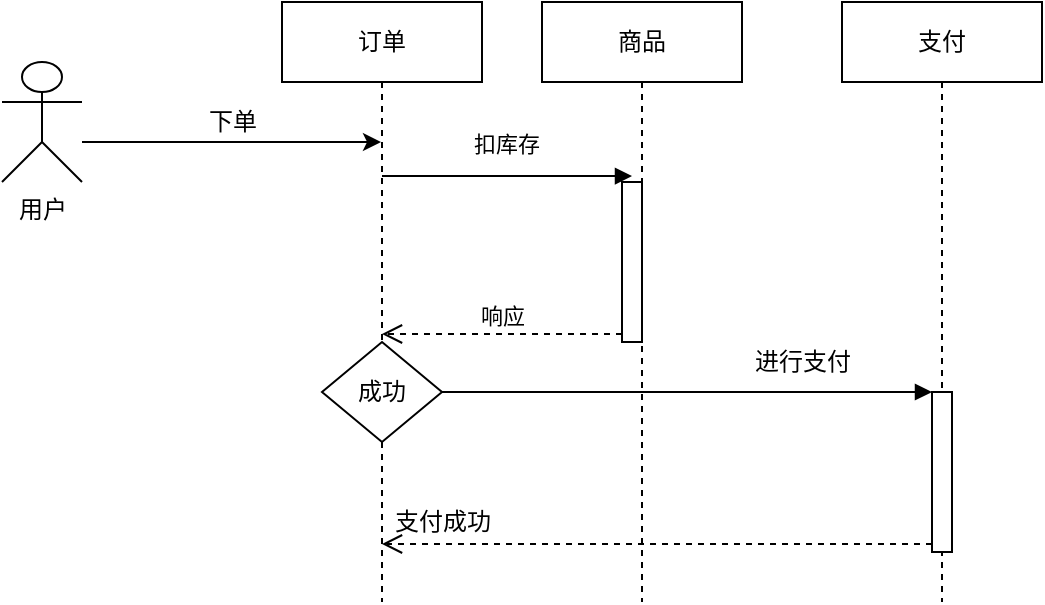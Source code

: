 <mxfile version="14.2.7" type="github"><diagram id="Yfu_E-dF0l9IRkGLCvAW" name="Page-1"><mxGraphModel dx="1186" dy="591" grid="1" gridSize="10" guides="1" tooltips="1" connect="1" arrows="1" fold="1" page="1" pageScale="1" pageWidth="827" pageHeight="1169" math="0" shadow="0"><root><mxCell id="0"/><mxCell id="1" parent="0"/><mxCell id="jtsp39raqj_vuHEPGFWz-1" value="订单" style="shape=umlLifeline;perimeter=lifelinePerimeter;whiteSpace=wrap;html=1;container=1;collapsible=0;recursiveResize=0;outlineConnect=0;" vertex="1" parent="1"><mxGeometry x="150" y="120" width="100" height="300" as="geometry"/></mxCell><mxCell id="jtsp39raqj_vuHEPGFWz-19" value="成功" style="rhombus;whiteSpace=wrap;html=1;" vertex="1" parent="jtsp39raqj_vuHEPGFWz-1"><mxGeometry x="20" y="170" width="60" height="50" as="geometry"/></mxCell><mxCell id="jtsp39raqj_vuHEPGFWz-2" value="商品" style="shape=umlLifeline;perimeter=lifelinePerimeter;whiteSpace=wrap;html=1;container=1;collapsible=0;recursiveResize=0;outlineConnect=0;" vertex="1" parent="1"><mxGeometry x="280" y="120" width="100" height="300" as="geometry"/></mxCell><mxCell id="jtsp39raqj_vuHEPGFWz-3" value="支付" style="shape=umlLifeline;perimeter=lifelinePerimeter;whiteSpace=wrap;html=1;container=1;collapsible=0;recursiveResize=0;outlineConnect=0;" vertex="1" parent="1"><mxGeometry x="430" y="120" width="100" height="300" as="geometry"/></mxCell><mxCell id="jtsp39raqj_vuHEPGFWz-21" value="" style="html=1;points=[];perimeter=orthogonalPerimeter;" vertex="1" parent="jtsp39raqj_vuHEPGFWz-3"><mxGeometry x="45" y="195" width="10" height="80" as="geometry"/></mxCell><mxCell id="jtsp39raqj_vuHEPGFWz-5" value="" style="edgeStyle=orthogonalEdgeStyle;rounded=0;orthogonalLoop=1;jettySize=auto;html=1;" edge="1" parent="1" source="jtsp39raqj_vuHEPGFWz-4" target="jtsp39raqj_vuHEPGFWz-1"><mxGeometry relative="1" as="geometry"><Array as="points"><mxPoint x="140" y="190"/><mxPoint x="140" y="190"/></Array></mxGeometry></mxCell><mxCell id="jtsp39raqj_vuHEPGFWz-4" value="用户" style="shape=umlActor;verticalLabelPosition=bottom;verticalAlign=top;html=1;" vertex="1" parent="1"><mxGeometry x="10" y="150" width="40" height="60" as="geometry"/></mxCell><mxCell id="jtsp39raqj_vuHEPGFWz-7" value="下单" style="text;html=1;align=center;verticalAlign=middle;resizable=0;points=[];autosize=1;" vertex="1" parent="1"><mxGeometry x="105" y="170" width="40" height="20" as="geometry"/></mxCell><mxCell id="jtsp39raqj_vuHEPGFWz-16" value="" style="html=1;points=[];perimeter=orthogonalPerimeter;" vertex="1" parent="1"><mxGeometry x="320" y="210" width="10" height="80" as="geometry"/></mxCell><mxCell id="jtsp39raqj_vuHEPGFWz-17" value="扣库存" style="html=1;verticalAlign=bottom;endArrow=block;entryX=0.5;entryY=-0.037;entryDx=0;entryDy=0;entryPerimeter=0;" edge="1" target="jtsp39raqj_vuHEPGFWz-16" parent="1" source="jtsp39raqj_vuHEPGFWz-1"><mxGeometry x="-0.036" y="7" relative="1" as="geometry"><mxPoint x="200" y="190" as="sourcePoint"/><mxPoint x="1" as="offset"/></mxGeometry></mxCell><mxCell id="jtsp39raqj_vuHEPGFWz-18" value="响应" style="html=1;verticalAlign=bottom;endArrow=open;dashed=1;endSize=8;exitX=0;exitY=0.95;" edge="1" source="jtsp39raqj_vuHEPGFWz-16" parent="1" target="jtsp39raqj_vuHEPGFWz-1"><mxGeometry relative="1" as="geometry"><mxPoint x="200" y="266" as="targetPoint"/></mxGeometry></mxCell><mxCell id="jtsp39raqj_vuHEPGFWz-22" value="" style="html=1;verticalAlign=bottom;endArrow=block;entryX=0;entryY=0;exitX=1;exitY=0.5;exitDx=0;exitDy=0;" edge="1" target="jtsp39raqj_vuHEPGFWz-21" parent="1" source="jtsp39raqj_vuHEPGFWz-19"><mxGeometry relative="1" as="geometry"><mxPoint x="230" y="310" as="sourcePoint"/></mxGeometry></mxCell><mxCell id="jtsp39raqj_vuHEPGFWz-24" value="进行支付" style="text;html=1;align=center;verticalAlign=middle;resizable=0;points=[];autosize=1;" vertex="1" parent="1"><mxGeometry x="380" y="290" width="60" height="20" as="geometry"/></mxCell><mxCell id="jtsp39raqj_vuHEPGFWz-23" value="" style="html=1;verticalAlign=bottom;endArrow=open;dashed=1;endSize=8;exitX=0;exitY=0.95;" edge="1" source="jtsp39raqj_vuHEPGFWz-21" parent="1" target="jtsp39raqj_vuHEPGFWz-1"><mxGeometry relative="1" as="geometry"><mxPoint x="405" y="391" as="targetPoint"/></mxGeometry></mxCell><mxCell id="jtsp39raqj_vuHEPGFWz-25" value="支付成功" style="text;html=1;align=center;verticalAlign=middle;resizable=0;points=[];autosize=1;" vertex="1" parent="1"><mxGeometry x="200" y="370" width="60" height="20" as="geometry"/></mxCell></root></mxGraphModel></diagram></mxfile>